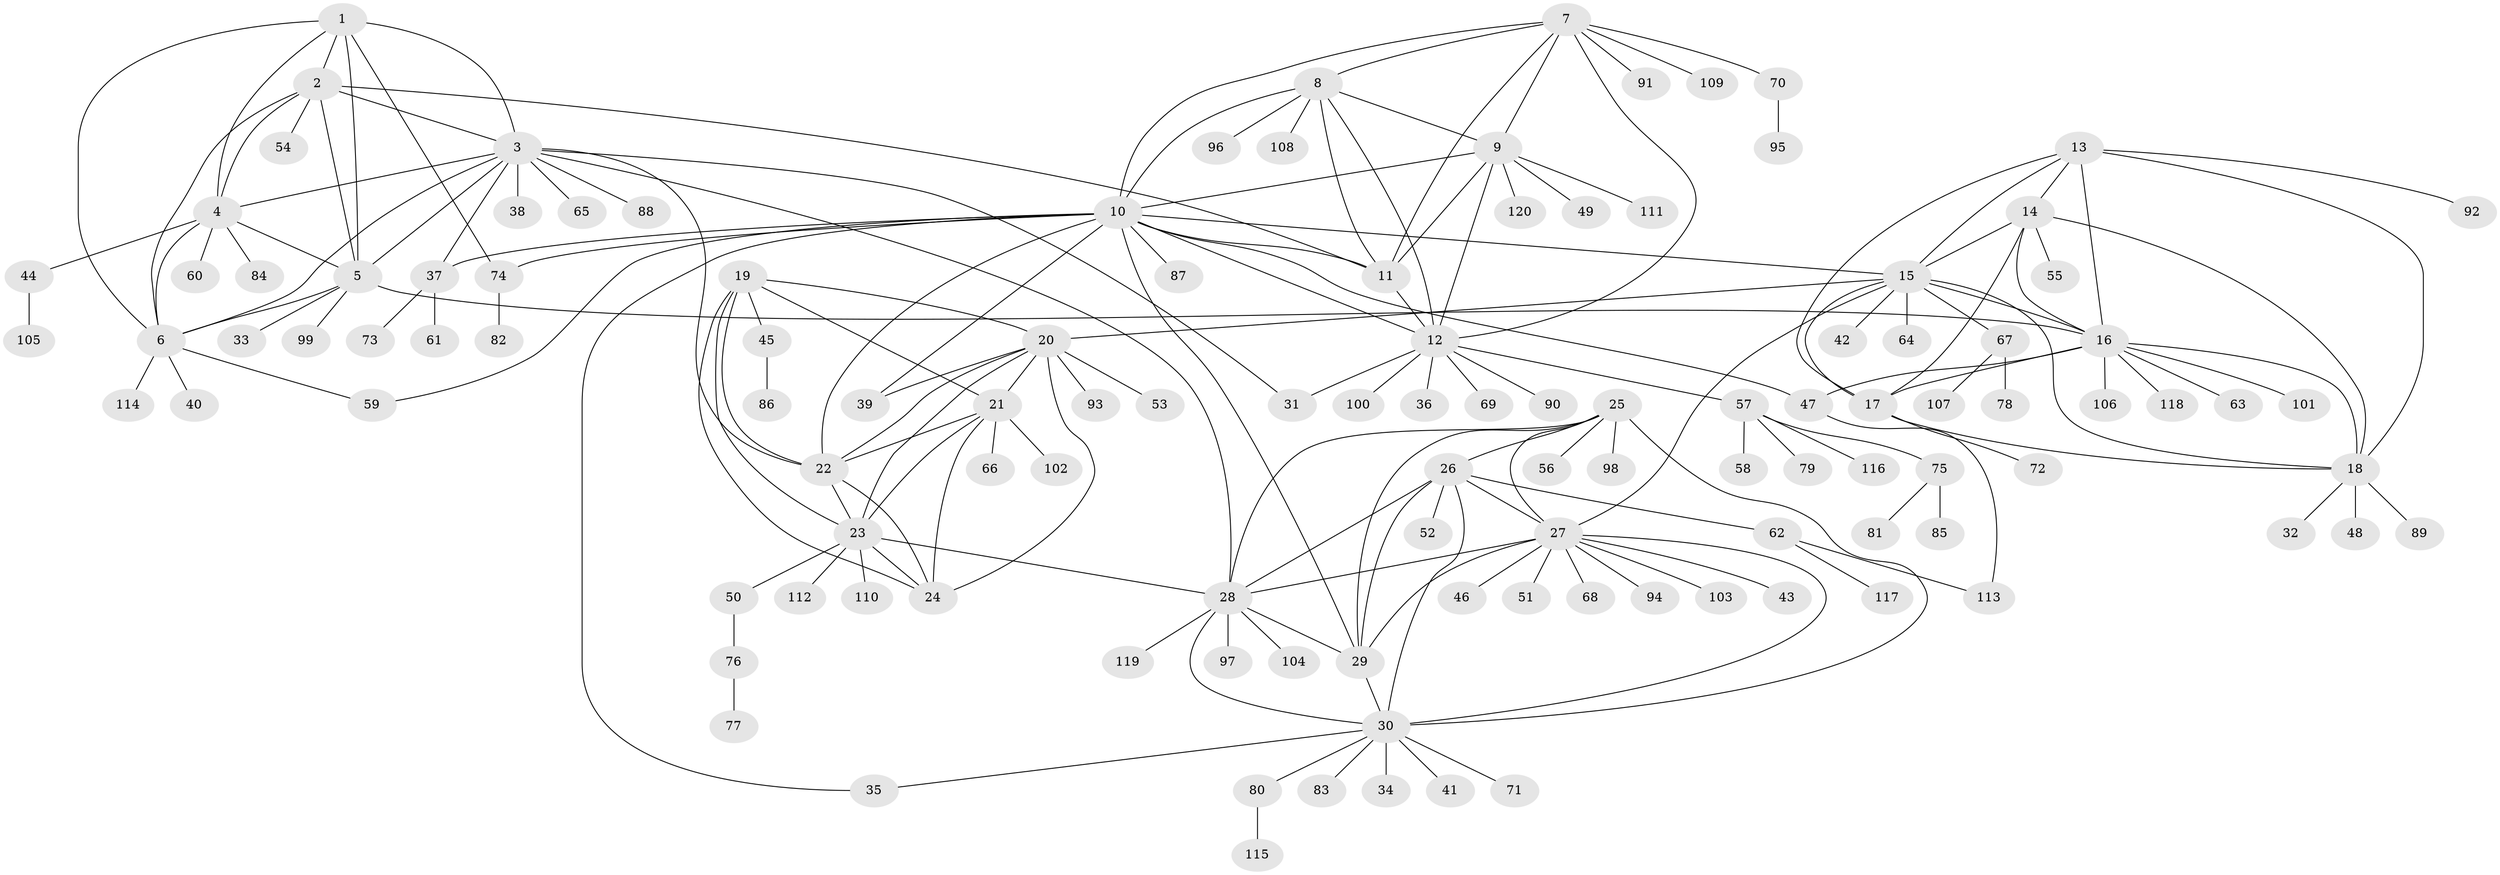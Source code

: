 // coarse degree distribution, {7: 0.03296703296703297, 8: 0.02197802197802198, 9: 0.054945054945054944, 6: 0.054945054945054944, 5: 0.03296703296703297, 15: 0.01098901098901099, 4: 0.03296703296703297, 13: 0.01098901098901099, 2: 0.0989010989010989, 1: 0.6153846153846154, 3: 0.03296703296703297}
// Generated by graph-tools (version 1.1) at 2025/52/02/27/25 19:52:22]
// undirected, 120 vertices, 183 edges
graph export_dot {
graph [start="1"]
  node [color=gray90,style=filled];
  1;
  2;
  3;
  4;
  5;
  6;
  7;
  8;
  9;
  10;
  11;
  12;
  13;
  14;
  15;
  16;
  17;
  18;
  19;
  20;
  21;
  22;
  23;
  24;
  25;
  26;
  27;
  28;
  29;
  30;
  31;
  32;
  33;
  34;
  35;
  36;
  37;
  38;
  39;
  40;
  41;
  42;
  43;
  44;
  45;
  46;
  47;
  48;
  49;
  50;
  51;
  52;
  53;
  54;
  55;
  56;
  57;
  58;
  59;
  60;
  61;
  62;
  63;
  64;
  65;
  66;
  67;
  68;
  69;
  70;
  71;
  72;
  73;
  74;
  75;
  76;
  77;
  78;
  79;
  80;
  81;
  82;
  83;
  84;
  85;
  86;
  87;
  88;
  89;
  90;
  91;
  92;
  93;
  94;
  95;
  96;
  97;
  98;
  99;
  100;
  101;
  102;
  103;
  104;
  105;
  106;
  107;
  108;
  109;
  110;
  111;
  112;
  113;
  114;
  115;
  116;
  117;
  118;
  119;
  120;
  1 -- 2;
  1 -- 3;
  1 -- 4;
  1 -- 5;
  1 -- 6;
  1 -- 74;
  2 -- 3;
  2 -- 4;
  2 -- 5;
  2 -- 6;
  2 -- 11;
  2 -- 54;
  3 -- 4;
  3 -- 5;
  3 -- 6;
  3 -- 22;
  3 -- 28;
  3 -- 31;
  3 -- 37;
  3 -- 38;
  3 -- 65;
  3 -- 88;
  4 -- 5;
  4 -- 6;
  4 -- 44;
  4 -- 60;
  4 -- 84;
  5 -- 6;
  5 -- 16;
  5 -- 33;
  5 -- 99;
  6 -- 40;
  6 -- 59;
  6 -- 114;
  7 -- 8;
  7 -- 9;
  7 -- 10;
  7 -- 11;
  7 -- 12;
  7 -- 70;
  7 -- 91;
  7 -- 109;
  8 -- 9;
  8 -- 10;
  8 -- 11;
  8 -- 12;
  8 -- 96;
  8 -- 108;
  9 -- 10;
  9 -- 11;
  9 -- 12;
  9 -- 49;
  9 -- 111;
  9 -- 120;
  10 -- 11;
  10 -- 12;
  10 -- 15;
  10 -- 22;
  10 -- 29;
  10 -- 35;
  10 -- 37;
  10 -- 39;
  10 -- 47;
  10 -- 59;
  10 -- 74;
  10 -- 87;
  11 -- 12;
  12 -- 31;
  12 -- 36;
  12 -- 57;
  12 -- 69;
  12 -- 90;
  12 -- 100;
  13 -- 14;
  13 -- 15;
  13 -- 16;
  13 -- 17;
  13 -- 18;
  13 -- 92;
  14 -- 15;
  14 -- 16;
  14 -- 17;
  14 -- 18;
  14 -- 55;
  15 -- 16;
  15 -- 17;
  15 -- 18;
  15 -- 20;
  15 -- 27;
  15 -- 42;
  15 -- 64;
  15 -- 67;
  16 -- 17;
  16 -- 18;
  16 -- 47;
  16 -- 63;
  16 -- 101;
  16 -- 106;
  16 -- 118;
  17 -- 18;
  17 -- 72;
  18 -- 32;
  18 -- 48;
  18 -- 89;
  19 -- 20;
  19 -- 21;
  19 -- 22;
  19 -- 23;
  19 -- 24;
  19 -- 45;
  20 -- 21;
  20 -- 22;
  20 -- 23;
  20 -- 24;
  20 -- 39;
  20 -- 53;
  20 -- 93;
  21 -- 22;
  21 -- 23;
  21 -- 24;
  21 -- 66;
  21 -- 102;
  22 -- 23;
  22 -- 24;
  23 -- 24;
  23 -- 28;
  23 -- 50;
  23 -- 110;
  23 -- 112;
  25 -- 26;
  25 -- 27;
  25 -- 28;
  25 -- 29;
  25 -- 30;
  25 -- 56;
  25 -- 98;
  26 -- 27;
  26 -- 28;
  26 -- 29;
  26 -- 30;
  26 -- 52;
  26 -- 62;
  27 -- 28;
  27 -- 29;
  27 -- 30;
  27 -- 43;
  27 -- 46;
  27 -- 51;
  27 -- 68;
  27 -- 94;
  27 -- 103;
  28 -- 29;
  28 -- 30;
  28 -- 97;
  28 -- 104;
  28 -- 119;
  29 -- 30;
  30 -- 34;
  30 -- 35;
  30 -- 41;
  30 -- 71;
  30 -- 80;
  30 -- 83;
  37 -- 61;
  37 -- 73;
  44 -- 105;
  45 -- 86;
  47 -- 113;
  50 -- 76;
  57 -- 58;
  57 -- 75;
  57 -- 79;
  57 -- 116;
  62 -- 113;
  62 -- 117;
  67 -- 78;
  67 -- 107;
  70 -- 95;
  74 -- 82;
  75 -- 81;
  75 -- 85;
  76 -- 77;
  80 -- 115;
}
